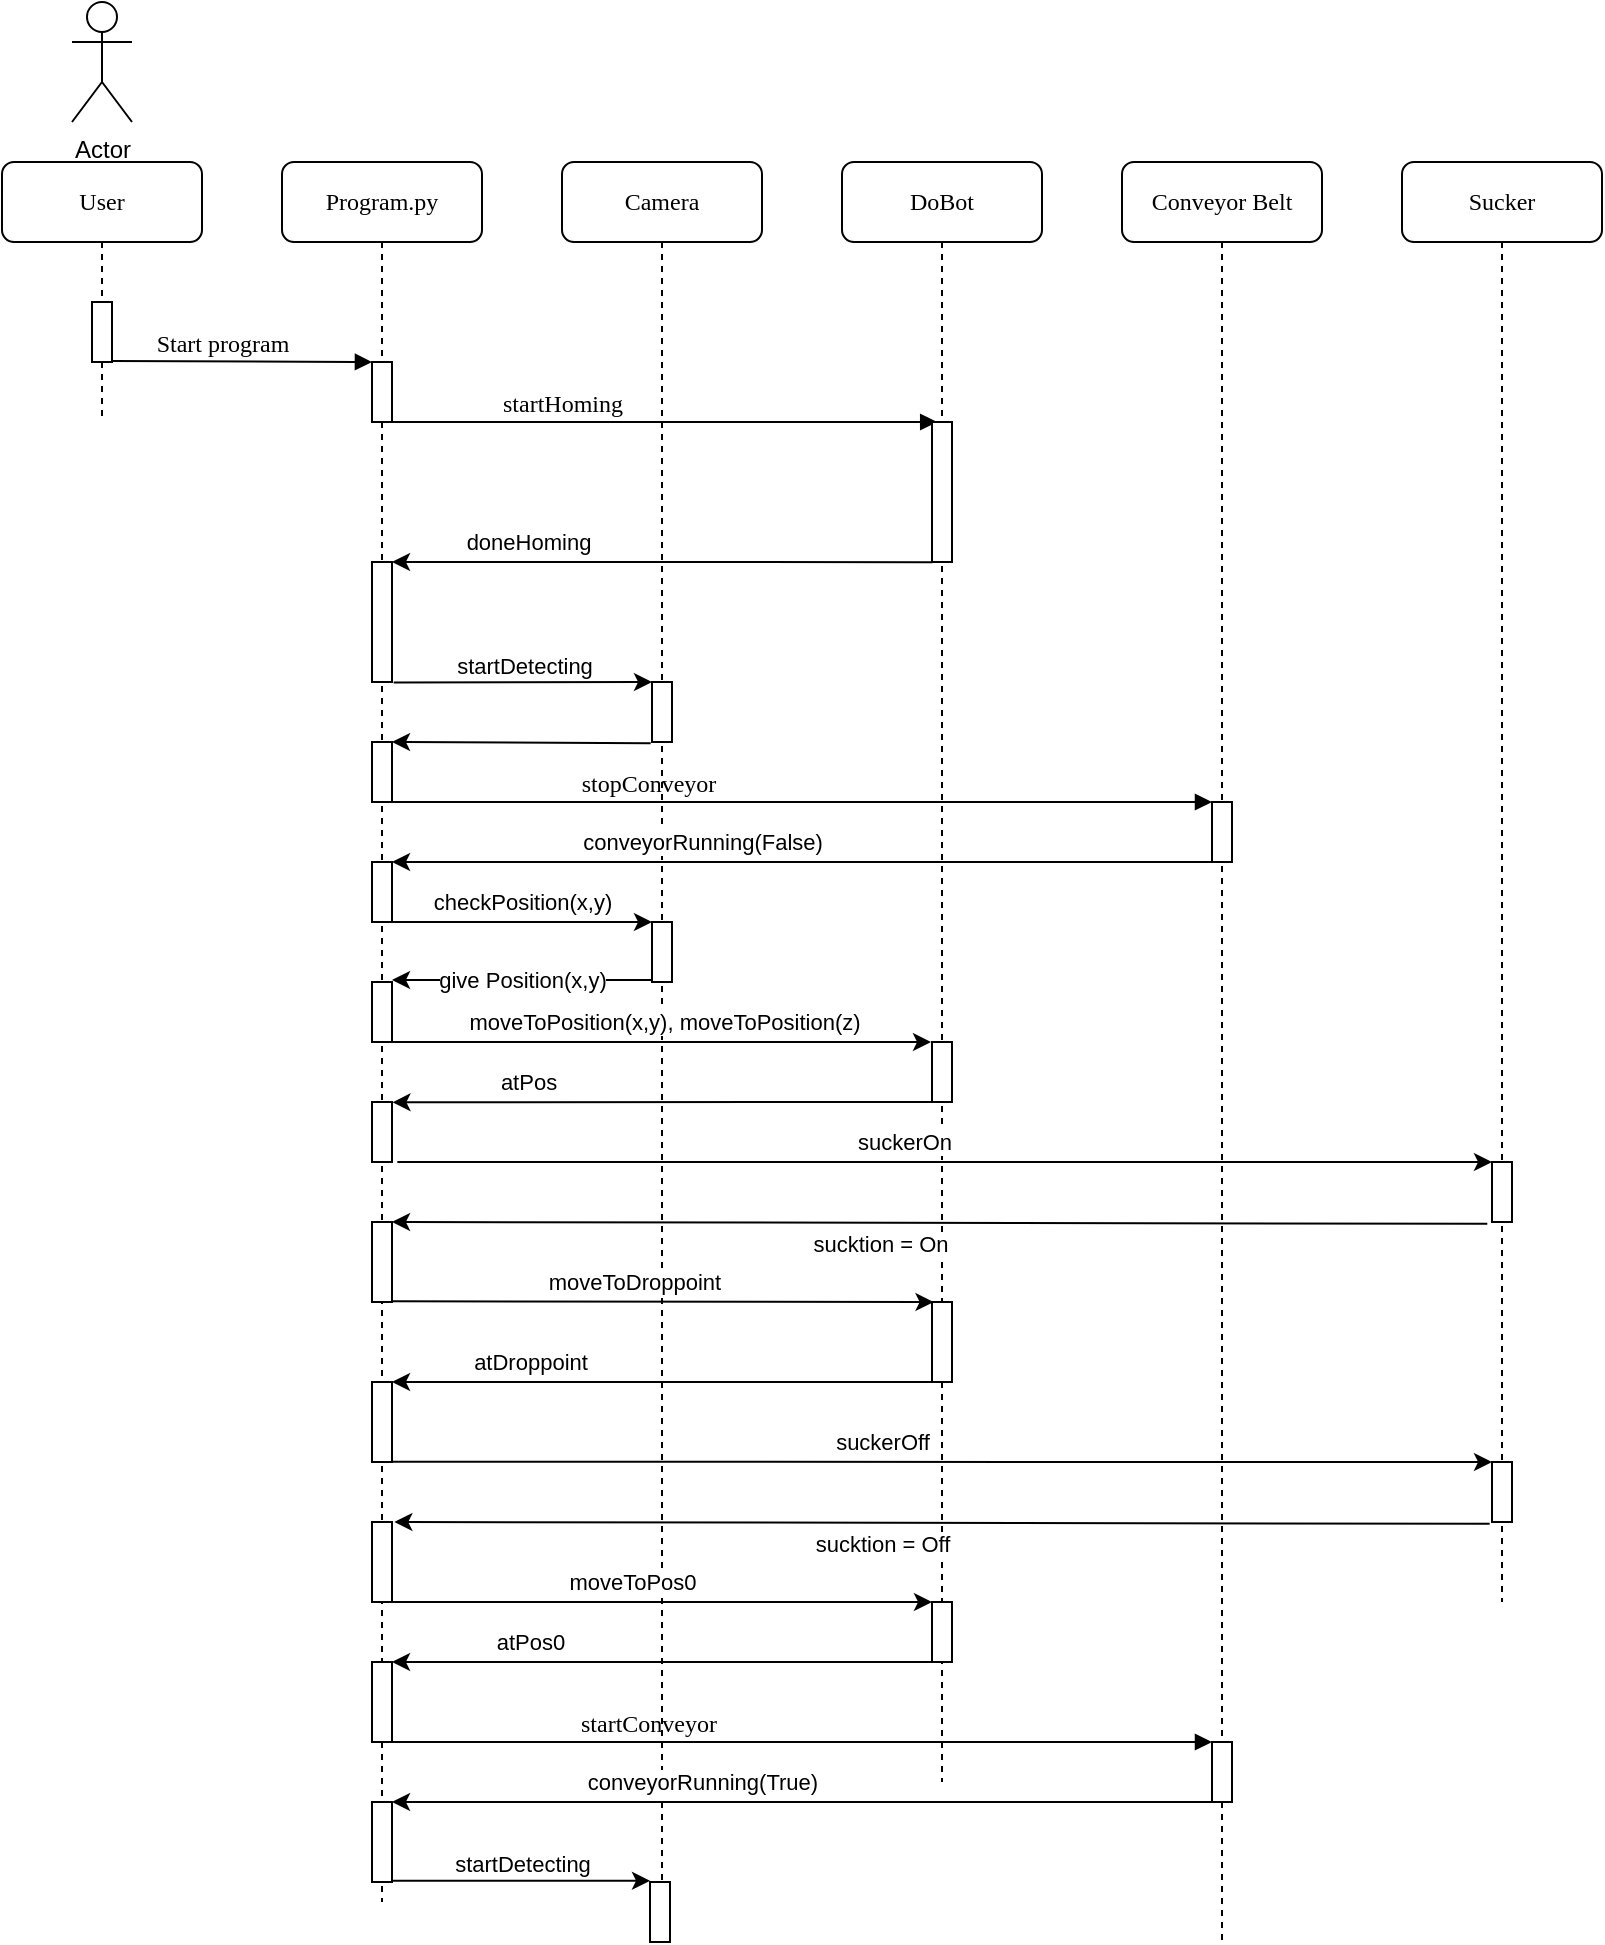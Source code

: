 <mxfile version="22.0.4" type="google">
  <diagram name="Page-1" id="13e1069c-82ec-6db2-03f1-153e76fe0fe0">
    <mxGraphModel grid="1" page="1" gridSize="10" guides="1" tooltips="1" connect="1" arrows="1" fold="1" pageScale="1" pageWidth="1100" pageHeight="850" background="none" math="0" shadow="0">
      <root>
        <mxCell id="0" />
        <mxCell id="1" parent="0" />
        <mxCell id="sWoRMy00fatXpeOjU7ja-36" value="Sucker" style="shape=umlLifeline;perimeter=lifelinePerimeter;whiteSpace=wrap;html=1;container=1;collapsible=0;recursiveResize=0;outlineConnect=0;rounded=1;shadow=0;comic=0;labelBackgroundColor=none;strokeWidth=1;fontFamily=Verdana;fontSize=12;align=center;" vertex="1" parent="1">
          <mxGeometry x="960" y="80" width="100" height="720" as="geometry" />
        </mxCell>
        <mxCell id="7baba1c4bc27f4b0-3" value="Program.py" style="shape=umlLifeline;perimeter=lifelinePerimeter;whiteSpace=wrap;html=1;container=1;collapsible=0;recursiveResize=0;outlineConnect=0;rounded=1;shadow=0;comic=0;labelBackgroundColor=none;strokeWidth=1;fontFamily=Verdana;fontSize=12;align=center;" vertex="1" parent="1">
          <mxGeometry x="400" y="80" width="100" height="870" as="geometry" />
        </mxCell>
        <mxCell id="7baba1c4bc27f4b0-13" value="" style="html=1;points=[];perimeter=orthogonalPerimeter;rounded=0;shadow=0;comic=0;labelBackgroundColor=none;strokeWidth=1;fontFamily=Verdana;fontSize=12;align=center;" vertex="1" parent="7baba1c4bc27f4b0-3">
          <mxGeometry x="45" y="100" width="10" height="30" as="geometry" />
        </mxCell>
        <mxCell id="sWoRMy00fatXpeOjU7ja-9" value="" style="html=1;points=[];perimeter=orthogonalPerimeter;rounded=0;shadow=0;comic=0;labelBackgroundColor=none;strokeWidth=1;fontFamily=Verdana;fontSize=12;align=center;" vertex="1" parent="7baba1c4bc27f4b0-3">
          <mxGeometry x="45" y="200" width="10" height="60" as="geometry" />
        </mxCell>
        <mxCell id="sWoRMy00fatXpeOjU7ja-19" value="" style="html=1;points=[];perimeter=orthogonalPerimeter;rounded=0;shadow=0;comic=0;labelBackgroundColor=none;strokeWidth=1;fontFamily=Verdana;fontSize=12;align=center;" vertex="1" parent="7baba1c4bc27f4b0-3">
          <mxGeometry x="45" y="290" width="10" height="30" as="geometry" />
        </mxCell>
        <mxCell id="sWoRMy00fatXpeOjU7ja-24" value="" style="html=1;points=[];perimeter=orthogonalPerimeter;rounded=0;shadow=0;comic=0;labelBackgroundColor=none;strokeWidth=1;fontFamily=Verdana;fontSize=12;align=center;" vertex="1" parent="7baba1c4bc27f4b0-3">
          <mxGeometry x="45" y="350" width="10" height="30" as="geometry" />
        </mxCell>
        <mxCell id="sWoRMy00fatXpeOjU7ja-32" value="" style="html=1;points=[];perimeter=orthogonalPerimeter;rounded=0;shadow=0;comic=0;labelBackgroundColor=none;strokeWidth=1;fontFamily=Verdana;fontSize=12;align=center;" vertex="1" parent="7baba1c4bc27f4b0-3">
          <mxGeometry x="45" y="410" width="10" height="30" as="geometry" />
        </mxCell>
        <mxCell id="sWoRMy00fatXpeOjU7ja-56" value="" style="html=1;points=[];perimeter=orthogonalPerimeter;rounded=0;shadow=0;comic=0;labelBackgroundColor=none;strokeWidth=1;fontFamily=Verdana;fontSize=12;align=center;" vertex="1" parent="7baba1c4bc27f4b0-3">
          <mxGeometry x="45" y="470" width="10" height="30" as="geometry" />
        </mxCell>
        <mxCell id="sWoRMy00fatXpeOjU7ja-59" value="" style="html=1;points=[];perimeter=orthogonalPerimeter;rounded=0;shadow=0;comic=0;labelBackgroundColor=none;strokeWidth=1;fontFamily=Verdana;fontSize=12;align=center;" vertex="1" parent="7baba1c4bc27f4b0-3">
          <mxGeometry x="45" y="680" width="10" height="40" as="geometry" />
        </mxCell>
        <mxCell id="sWoRMy00fatXpeOjU7ja-75" value="" style="html=1;points=[];perimeter=orthogonalPerimeter;rounded=0;shadow=0;comic=0;labelBackgroundColor=none;strokeWidth=1;fontFamily=Verdana;fontSize=12;align=center;" vertex="1" parent="7baba1c4bc27f4b0-3">
          <mxGeometry x="45" y="820" width="10" height="40" as="geometry" />
        </mxCell>
        <mxCell id="7baba1c4bc27f4b0-4" value="Camera" style="shape=umlLifeline;perimeter=lifelinePerimeter;whiteSpace=wrap;html=1;container=1;collapsible=0;recursiveResize=0;outlineConnect=0;rounded=1;shadow=0;comic=0;labelBackgroundColor=none;strokeWidth=1;fontFamily=Verdana;fontSize=12;align=center;" vertex="1" parent="1">
          <mxGeometry x="540" y="80" width="100" height="860" as="geometry" />
        </mxCell>
        <mxCell id="7baba1c4bc27f4b0-16" value="" style="html=1;points=[];perimeter=orthogonalPerimeter;rounded=0;shadow=0;comic=0;labelBackgroundColor=none;strokeWidth=1;fontFamily=Verdana;fontSize=12;align=center;" vertex="1" parent="7baba1c4bc27f4b0-4">
          <mxGeometry x="45" y="260" width="10" height="30" as="geometry" />
        </mxCell>
        <mxCell id="sWoRMy00fatXpeOjU7ja-30" value="" style="html=1;points=[];perimeter=orthogonalPerimeter;rounded=0;shadow=0;comic=0;labelBackgroundColor=none;strokeWidth=1;fontFamily=Verdana;fontSize=12;align=center;" vertex="1" parent="7baba1c4bc27f4b0-4">
          <mxGeometry x="45" y="380" width="10" height="30" as="geometry" />
        </mxCell>
        <mxCell id="sWoRMy00fatXpeOjU7ja-55" value="atPos" style="endArrow=classic;html=1;rounded=0;exitX=0.017;exitY=1.001;exitDx=0;exitDy=0;exitPerimeter=0;entryX=1.023;entryY=0.005;entryDx=0;entryDy=0;entryPerimeter=0;" edge="1" parent="7baba1c4bc27f4b0-4" target="sWoRMy00fatXpeOjU7ja-56">
          <mxGeometry x="0.494" y="-10" width="50" height="50" relative="1" as="geometry">
            <mxPoint x="185.5" y="470" as="sourcePoint" />
            <mxPoint x="-80" y="470" as="targetPoint" />
            <mxPoint as="offset" />
          </mxGeometry>
        </mxCell>
        <mxCell id="7baba1c4bc27f4b0-5" value="DoBot" style="shape=umlLifeline;perimeter=lifelinePerimeter;whiteSpace=wrap;html=1;container=1;collapsible=0;recursiveResize=0;outlineConnect=0;rounded=1;shadow=0;comic=0;labelBackgroundColor=none;strokeWidth=1;fontFamily=Verdana;fontSize=12;align=center;" vertex="1" parent="1">
          <mxGeometry x="680" y="80" width="100" height="810" as="geometry" />
        </mxCell>
        <mxCell id="sWoRMy00fatXpeOjU7ja-22" value="" style="html=1;points=[];perimeter=orthogonalPerimeter;rounded=0;shadow=0;comic=0;labelBackgroundColor=none;strokeWidth=1;fontFamily=Verdana;fontSize=12;align=center;" vertex="1" parent="7baba1c4bc27f4b0-5">
          <mxGeometry x="45" y="440" width="10" height="30" as="geometry" />
        </mxCell>
        <mxCell id="sWoRMy00fatXpeOjU7ja-40" value="" style="html=1;points=[];perimeter=orthogonalPerimeter;rounded=0;shadow=0;comic=0;labelBackgroundColor=none;strokeWidth=1;fontFamily=Verdana;fontSize=12;align=center;" vertex="1" parent="7baba1c4bc27f4b0-5">
          <mxGeometry x="-235" y="530" width="10" height="40" as="geometry" />
        </mxCell>
        <mxCell id="sWoRMy00fatXpeOjU7ja-41" value="sucktion = On" style="endArrow=classic;html=1;rounded=0;exitX=-0.134;exitY=0.996;exitDx=0;exitDy=0;exitPerimeter=0;" edge="1" parent="7baba1c4bc27f4b0-5">
          <mxGeometry x="0.109" y="11" width="50" height="50" relative="1" as="geometry">
            <mxPoint x="322.66" y="530.88" as="sourcePoint" />
            <mxPoint x="-225" y="530" as="targetPoint" />
            <mxPoint as="offset" />
          </mxGeometry>
        </mxCell>
        <mxCell id="sWoRMy00fatXpeOjU7ja-54" value="" style="html=1;points=[];perimeter=orthogonalPerimeter;rounded=0;shadow=0;comic=0;labelBackgroundColor=none;strokeWidth=1;fontFamily=Verdana;fontSize=12;align=center;" vertex="1" parent="7baba1c4bc27f4b0-5">
          <mxGeometry x="-235" y="610" width="10" height="40" as="geometry" />
        </mxCell>
        <mxCell id="sWoRMy00fatXpeOjU7ja-48" value="" style="html=1;points=[];perimeter=orthogonalPerimeter;rounded=0;shadow=0;comic=0;labelBackgroundColor=none;strokeWidth=1;fontFamily=Verdana;fontSize=12;align=center;" vertex="1" parent="7baba1c4bc27f4b0-5">
          <mxGeometry x="45" y="570" width="10" height="40" as="geometry" />
        </mxCell>
        <mxCell id="sWoRMy00fatXpeOjU7ja-37" value="" style="html=1;points=[];perimeter=orthogonalPerimeter;rounded=0;shadow=0;comic=0;labelBackgroundColor=none;strokeWidth=1;fontFamily=Verdana;fontSize=12;align=center;" vertex="1" parent="7baba1c4bc27f4b0-5">
          <mxGeometry x="325" y="500" width="10" height="30" as="geometry" />
        </mxCell>
        <mxCell id="sWoRMy00fatXpeOjU7ja-43" value="suckerOff" style="endArrow=classic;html=1;rounded=0;exitX=1.003;exitY=0.997;exitDx=0;exitDy=0;exitPerimeter=0;" edge="1" parent="7baba1c4bc27f4b0-5" source="sWoRMy00fatXpeOjU7ja-54">
          <mxGeometry x="-0.111" y="10" width="50" height="50" relative="1" as="geometry">
            <mxPoint x="100" y="650" as="sourcePoint" />
            <mxPoint x="325" y="650" as="targetPoint" />
            <mxPoint as="offset" />
          </mxGeometry>
        </mxCell>
        <mxCell id="sWoRMy00fatXpeOjU7ja-42" value="" style="html=1;points=[];perimeter=orthogonalPerimeter;rounded=0;shadow=0;comic=0;labelBackgroundColor=none;strokeWidth=1;fontFamily=Verdana;fontSize=12;align=center;" vertex="1" parent="7baba1c4bc27f4b0-5">
          <mxGeometry x="325" y="650" width="10" height="30" as="geometry" />
        </mxCell>
        <mxCell id="sWoRMy00fatXpeOjU7ja-38" value="suckerOn" style="endArrow=classic;html=1;rounded=0;exitX=1.267;exitY=1;exitDx=0;exitDy=0;exitPerimeter=0;" edge="1" parent="7baba1c4bc27f4b0-5" source="sWoRMy00fatXpeOjU7ja-56">
          <mxGeometry x="-0.074" y="10" width="50" height="50" relative="1" as="geometry">
            <mxPoint x="55" y="500" as="sourcePoint" />
            <mxPoint x="325" y="500" as="targetPoint" />
            <mxPoint as="offset" />
          </mxGeometry>
        </mxCell>
        <mxCell id="sWoRMy00fatXpeOjU7ja-50" value="moveToDroppoint" style="endArrow=classic;html=1;rounded=0;exitX=1.009;exitY=0.991;exitDx=0;exitDy=0;exitPerimeter=0;entryX=0.077;entryY=0.001;entryDx=0;entryDy=0;entryPerimeter=0;" edge="1" parent="7baba1c4bc27f4b0-5" source="sWoRMy00fatXpeOjU7ja-40" target="sWoRMy00fatXpeOjU7ja-48">
          <mxGeometry x="-0.111" y="10" width="50" height="50" relative="1" as="geometry">
            <mxPoint x="-225" y="571" as="sourcePoint" />
            <mxPoint x="43" y="570" as="targetPoint" />
            <mxPoint as="offset" />
          </mxGeometry>
        </mxCell>
        <mxCell id="sWoRMy00fatXpeOjU7ja-53" value="atDroppoint" style="endArrow=classic;html=1;rounded=0;exitX=0.017;exitY=1.001;exitDx=0;exitDy=0;exitPerimeter=0;" edge="1" parent="7baba1c4bc27f4b0-5">
          <mxGeometry x="0.494" y="-10" width="50" height="50" relative="1" as="geometry">
            <mxPoint x="45" y="610" as="sourcePoint" />
            <mxPoint x="-225" y="610" as="targetPoint" />
            <mxPoint as="offset" />
          </mxGeometry>
        </mxCell>
        <mxCell id="sWoRMy00fatXpeOjU7ja-61" value="" style="html=1;points=[];perimeter=orthogonalPerimeter;rounded=0;shadow=0;comic=0;labelBackgroundColor=none;strokeWidth=1;fontFamily=Verdana;fontSize=12;align=center;" vertex="1" parent="7baba1c4bc27f4b0-5">
          <mxGeometry x="45" y="720" width="10" height="30" as="geometry" />
        </mxCell>
        <mxCell id="sWoRMy00fatXpeOjU7ja-70" value="startConveyor" style="html=1;verticalAlign=bottom;endArrow=block;labelBackgroundColor=none;fontFamily=Verdana;fontSize=12;edgeStyle=elbowEdgeStyle;elbow=vertical;" edge="1" parent="7baba1c4bc27f4b0-5">
          <mxGeometry x="-0.377" relative="1" as="geometry">
            <mxPoint x="-225" y="790" as="sourcePoint" />
            <Array as="points">
              <mxPoint x="170" y="790" />
              <mxPoint x="45" y="829" />
              <mxPoint x="-35" y="801" />
              <mxPoint x="-195" y="811" />
            </Array>
            <mxPoint x="185" y="790" as="targetPoint" />
            <mxPoint as="offset" />
          </mxGeometry>
        </mxCell>
        <mxCell id="sWoRMy00fatXpeOjU7ja-71" value="conveyorRunning(True)" style="endArrow=classic;html=1;rounded=0;" edge="1" parent="7baba1c4bc27f4b0-5">
          <mxGeometry x="0.244" y="-10" width="50" height="50" relative="1" as="geometry">
            <mxPoint x="185" y="820" as="sourcePoint" />
            <mxPoint x="-225" y="820" as="targetPoint" />
            <mxPoint as="offset" />
          </mxGeometry>
        </mxCell>
        <mxCell id="7baba1c4bc27f4b0-8" value="User" style="shape=umlLifeline;perimeter=lifelinePerimeter;whiteSpace=wrap;html=1;container=1;collapsible=0;recursiveResize=0;outlineConnect=0;rounded=1;shadow=0;comic=0;labelBackgroundColor=none;strokeWidth=1;fontFamily=Verdana;fontSize=12;align=center;" vertex="1" parent="1">
          <mxGeometry x="260" y="80" width="100" height="130" as="geometry" />
        </mxCell>
        <mxCell id="7baba1c4bc27f4b0-9" value="" style="html=1;points=[];perimeter=orthogonalPerimeter;rounded=0;shadow=0;comic=0;labelBackgroundColor=none;strokeWidth=1;fontFamily=Verdana;fontSize=12;align=center;" vertex="1" parent="7baba1c4bc27f4b0-8">
          <mxGeometry x="45" y="70" width="10" height="30" as="geometry" />
        </mxCell>
        <mxCell id="7baba1c4bc27f4b0-17" value="startHoming" style="html=1;verticalAlign=bottom;endArrow=block;labelBackgroundColor=none;fontFamily=Verdana;fontSize=12;edgeStyle=elbowEdgeStyle;elbow=vertical;entryX=0.26;entryY=-0.007;entryDx=0;entryDy=0;entryPerimeter=0;" edge="1" parent="1" source="7baba1c4bc27f4b0-13" target="7baba1c4bc27f4b0-19">
          <mxGeometry x="-0.377" relative="1" as="geometry">
            <mxPoint x="510" y="220" as="sourcePoint" />
            <Array as="points">
              <mxPoint x="650" y="210" />
              <mxPoint x="700" y="238" />
              <mxPoint x="620" y="210" />
              <mxPoint x="460" y="220" />
            </Array>
            <mxPoint x="720" y="222" as="targetPoint" />
            <mxPoint as="offset" />
          </mxGeometry>
        </mxCell>
        <mxCell id="7baba1c4bc27f4b0-19" value="" style="html=1;points=[];perimeter=orthogonalPerimeter;rounded=0;shadow=0;comic=0;labelBackgroundColor=none;strokeWidth=1;fontFamily=Verdana;fontSize=12;align=center;" vertex="1" parent="1">
          <mxGeometry x="725" y="210" width="10" height="70" as="geometry" />
        </mxCell>
        <mxCell id="7baba1c4bc27f4b0-11" value="Start program" style="html=1;verticalAlign=bottom;endArrow=block;labelBackgroundColor=none;fontFamily=Verdana;fontSize=12;edgeStyle=elbowEdgeStyle;elbow=vertical;entryX=-0.004;entryY=0.001;entryDx=0;entryDy=0;entryPerimeter=0;exitX=0.97;exitY=0.983;exitDx=0;exitDy=0;exitPerimeter=0;" edge="1" parent="1" source="7baba1c4bc27f4b0-9" target="7baba1c4bc27f4b0-13">
          <mxGeometry x="-0.147" relative="1" as="geometry">
            <mxPoint x="340" y="180" as="sourcePoint" />
            <mxPoint x="447" y="180.14" as="targetPoint" />
            <Array as="points">
              <mxPoint x="390" y="180" />
            </Array>
            <mxPoint as="offset" />
          </mxGeometry>
        </mxCell>
        <mxCell id="sWoRMy00fatXpeOjU7ja-5" value="Actor" style="shape=umlActor;verticalLabelPosition=bottom;verticalAlign=top;html=1;outlineConnect=0;" vertex="1" parent="1">
          <mxGeometry x="295" width="30" height="60" as="geometry" />
        </mxCell>
        <mxCell id="sWoRMy00fatXpeOjU7ja-7" value="doneHoming" style="endArrow=classic;html=1;rounded=0;exitX=0.017;exitY=1.001;exitDx=0;exitDy=0;exitPerimeter=0;" edge="1" parent="1" source="7baba1c4bc27f4b0-19">
          <mxGeometry x="0.494" y="-10" width="50" height="50" relative="1" as="geometry">
            <mxPoint x="720" y="240" as="sourcePoint" />
            <mxPoint x="455" y="280" as="targetPoint" />
            <mxPoint as="offset" />
          </mxGeometry>
        </mxCell>
        <mxCell id="sWoRMy00fatXpeOjU7ja-18" value="startDetecting" style="endArrow=classic;html=1;rounded=0;exitX=1.084;exitY=1.004;exitDx=0;exitDy=0;exitPerimeter=0;" edge="1" parent="1" source="sWoRMy00fatXpeOjU7ja-9">
          <mxGeometry x="0.003" y="8" width="50" height="50" relative="1" as="geometry">
            <mxPoint x="305" y="320" as="sourcePoint" />
            <mxPoint x="585" y="340" as="targetPoint" />
            <mxPoint as="offset" />
          </mxGeometry>
        </mxCell>
        <mxCell id="sWoRMy00fatXpeOjU7ja-21" value="stopConveyor" style="html=1;verticalAlign=bottom;endArrow=block;labelBackgroundColor=none;fontFamily=Verdana;fontSize=12;edgeStyle=elbowEdgeStyle;elbow=vertical;" edge="1" parent="1">
          <mxGeometry x="-0.377" relative="1" as="geometry">
            <mxPoint x="455" y="400" as="sourcePoint" />
            <Array as="points">
              <mxPoint x="850" y="400" />
              <mxPoint x="725" y="439" />
              <mxPoint x="645" y="411" />
              <mxPoint x="485" y="421" />
            </Array>
            <mxPoint x="865" y="400" as="targetPoint" />
            <mxPoint as="offset" />
          </mxGeometry>
        </mxCell>
        <mxCell id="sWoRMy00fatXpeOjU7ja-27" value="conveyorRunning(False)" style="endArrow=classic;html=1;rounded=0;" edge="1" parent="1">
          <mxGeometry x="0.244" y="-10" width="50" height="50" relative="1" as="geometry">
            <mxPoint x="865" y="430" as="sourcePoint" />
            <mxPoint x="455" y="430" as="targetPoint" />
            <mxPoint as="offset" />
          </mxGeometry>
        </mxCell>
        <mxCell id="sWoRMy00fatXpeOjU7ja-31" value="checkPosition(x,y)" style="endArrow=classic;html=1;rounded=0;" edge="1" parent="1">
          <mxGeometry y="10" width="50" height="50" relative="1" as="geometry">
            <mxPoint x="455" y="460" as="sourcePoint" />
            <mxPoint x="585" y="460" as="targetPoint" />
            <mxPoint as="offset" />
          </mxGeometry>
        </mxCell>
        <mxCell id="sWoRMy00fatXpeOjU7ja-33" value="give Position(x,y)" style="endArrow=classic;html=1;rounded=0;" edge="1" parent="1">
          <mxGeometry width="50" height="50" relative="1" as="geometry">
            <mxPoint x="585" y="489" as="sourcePoint" />
            <mxPoint x="455" y="489" as="targetPoint" />
          </mxGeometry>
        </mxCell>
        <mxCell id="sWoRMy00fatXpeOjU7ja-23" value="moveToPosition(x,y), moveToPosition(z)" style="endArrow=classic;html=1;rounded=0;" edge="1" parent="1">
          <mxGeometry x="0.004" y="10" width="50" height="50" relative="1" as="geometry">
            <mxPoint x="455.5" y="520" as="sourcePoint" />
            <mxPoint x="724.5" y="520" as="targetPoint" />
            <mxPoint as="offset" />
          </mxGeometry>
        </mxCell>
        <mxCell id="7baba1c4bc27f4b0-6" value="Conveyor Belt" style="shape=umlLifeline;perimeter=lifelinePerimeter;whiteSpace=wrap;html=1;container=1;collapsible=0;recursiveResize=0;outlineConnect=0;rounded=1;shadow=0;comic=0;labelBackgroundColor=none;strokeWidth=1;fontFamily=Verdana;fontSize=12;align=center;" vertex="1" parent="1">
          <mxGeometry x="820" y="80" width="100" height="890" as="geometry" />
        </mxCell>
        <mxCell id="7baba1c4bc27f4b0-22" value="" style="html=1;points=[];perimeter=orthogonalPerimeter;rounded=0;shadow=0;comic=0;labelBackgroundColor=none;strokeWidth=1;fontFamily=Verdana;fontSize=12;align=center;" vertex="1" parent="7baba1c4bc27f4b0-6">
          <mxGeometry x="45" y="320" width="10" height="30" as="geometry" />
        </mxCell>
        <mxCell id="sWoRMy00fatXpeOjU7ja-74" value="" style="html=1;points=[];perimeter=orthogonalPerimeter;rounded=0;shadow=0;comic=0;labelBackgroundColor=none;strokeWidth=1;fontFamily=Verdana;fontSize=12;align=center;" vertex="1" parent="7baba1c4bc27f4b0-6">
          <mxGeometry x="45" y="790" width="10" height="30" as="geometry" />
        </mxCell>
        <mxCell id="sWoRMy00fatXpeOjU7ja-58" value="sucktion = Off" style="endArrow=classic;html=1;rounded=0;exitX=-0.134;exitY=0.996;exitDx=0;exitDy=0;exitPerimeter=0;" edge="1" parent="1">
          <mxGeometry x="0.109" y="11" width="50" height="50" relative="1" as="geometry">
            <mxPoint x="1003.83" y="760.88" as="sourcePoint" />
            <mxPoint x="456.17" y="760" as="targetPoint" />
            <mxPoint as="offset" />
          </mxGeometry>
        </mxCell>
        <mxCell id="sWoRMy00fatXpeOjU7ja-62" value="moveToPos0" style="endArrow=classic;html=1;rounded=0;exitX=1.009;exitY=0.991;exitDx=0;exitDy=0;exitPerimeter=0;entryX=0.077;entryY=0.001;entryDx=0;entryDy=0;entryPerimeter=0;" edge="1" parent="1">
          <mxGeometry x="-0.111" y="10" width="50" height="50" relative="1" as="geometry">
            <mxPoint x="454" y="800" as="sourcePoint" />
            <mxPoint x="725" y="800" as="targetPoint" />
            <mxPoint as="offset" />
          </mxGeometry>
        </mxCell>
        <mxCell id="sWoRMy00fatXpeOjU7ja-63" value="atPos0" style="endArrow=classic;html=1;rounded=0;exitX=0.017;exitY=1.001;exitDx=0;exitDy=0;exitPerimeter=0;" edge="1" parent="1">
          <mxGeometry x="0.494" y="-10" width="50" height="50" relative="1" as="geometry">
            <mxPoint x="725" y="830" as="sourcePoint" />
            <mxPoint x="455" y="830" as="targetPoint" />
            <mxPoint as="offset" />
          </mxGeometry>
        </mxCell>
        <mxCell id="sWoRMy00fatXpeOjU7ja-64" value="" style="html=1;points=[];perimeter=orthogonalPerimeter;rounded=0;shadow=0;comic=0;labelBackgroundColor=none;strokeWidth=1;fontFamily=Verdana;fontSize=12;align=center;" vertex="1" parent="1">
          <mxGeometry x="445" y="830" width="10" height="40" as="geometry" />
        </mxCell>
        <mxCell id="sWoRMy00fatXpeOjU7ja-65" value="startDetecting" style="endArrow=classic;html=1;rounded=0;exitX=1.084;exitY=1.004;exitDx=0;exitDy=0;exitPerimeter=0;" edge="1" parent="1">
          <mxGeometry x="0.003" y="8" width="50" height="50" relative="1" as="geometry">
            <mxPoint x="455" y="939.39" as="sourcePoint" />
            <mxPoint x="584" y="939.39" as="targetPoint" />
            <mxPoint as="offset" />
          </mxGeometry>
        </mxCell>
        <mxCell id="sWoRMy00fatXpeOjU7ja-66" value="" style="html=1;points=[];perimeter=orthogonalPerimeter;rounded=0;shadow=0;comic=0;labelBackgroundColor=none;strokeWidth=1;fontFamily=Verdana;fontSize=12;align=center;" vertex="1" parent="1">
          <mxGeometry x="584" y="940" width="10" height="30" as="geometry" />
        </mxCell>
        <mxCell id="sWoRMy00fatXpeOjU7ja-69" value="" style="endArrow=classic;html=1;rounded=0;exitX=-0.067;exitY=1.019;exitDx=0;exitDy=0;exitPerimeter=0;" edge="1" parent="1" source="7baba1c4bc27f4b0-16">
          <mxGeometry width="50" height="50" relative="1" as="geometry">
            <mxPoint x="500" y="380" as="sourcePoint" />
            <mxPoint x="455" y="370" as="targetPoint" />
          </mxGeometry>
        </mxCell>
      </root>
    </mxGraphModel>
  </diagram>
</mxfile>
